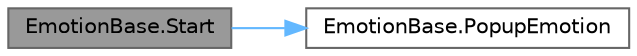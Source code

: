 digraph "EmotionBase.Start"
{
 // LATEX_PDF_SIZE
  bgcolor="transparent";
  edge [fontname=Helvetica,fontsize=10,labelfontname=Helvetica,labelfontsize=10];
  node [fontname=Helvetica,fontsize=10,shape=box,height=0.2,width=0.4];
  rankdir="LR";
  Node1 [id="Node000001",label="EmotionBase.Start",height=0.2,width=0.4,color="gray40", fillcolor="grey60", style="filled", fontcolor="black",tooltip=" "];
  Node1 -> Node2 [id="edge1_Node000001_Node000002",color="steelblue1",style="solid",tooltip=" "];
  Node2 [id="Node000002",label="EmotionBase.PopupEmotion",height=0.2,width=0.4,color="grey40", fillcolor="white", style="filled",URL="$class_emotion_base.html#ae52d69dc1a0b72bb7eabc8e46d2d4e8f",tooltip=" "];
}
